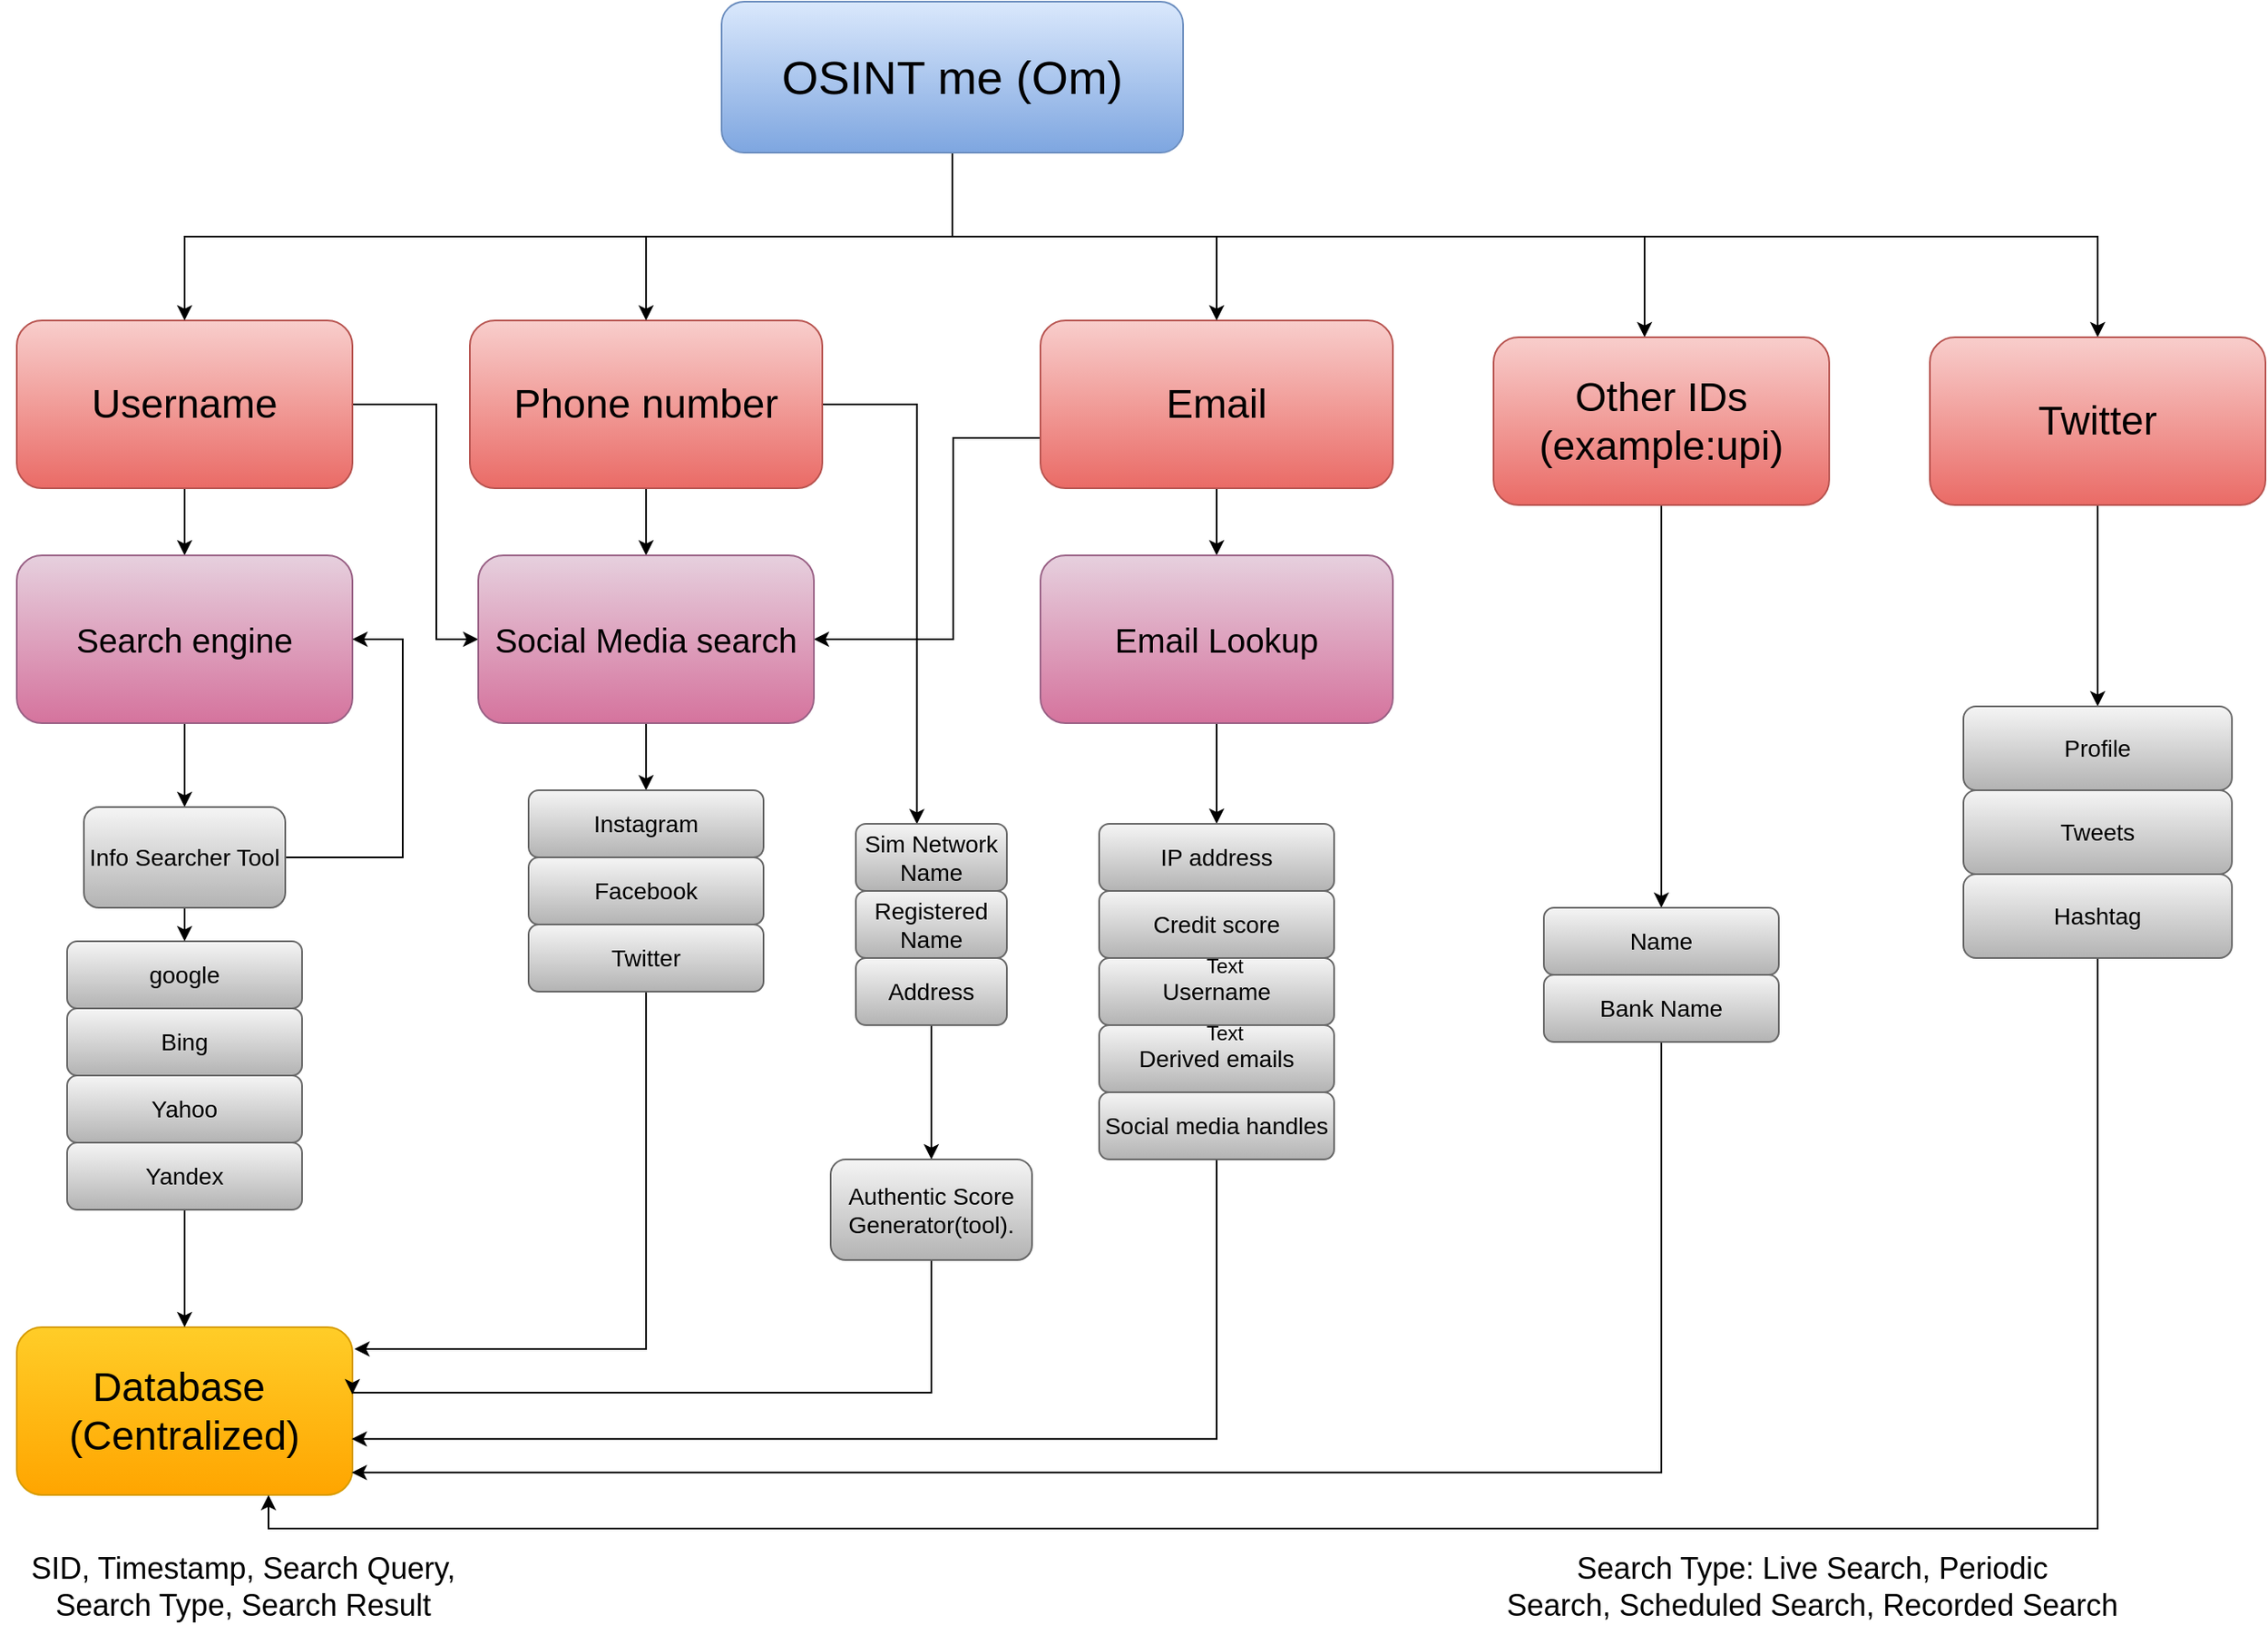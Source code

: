 <mxfile version="20.6.0" type="github">
  <diagram id="y32QRQLeE-h2w88of9bp" name="Page-1">
    <mxGraphModel dx="2333" dy="1981" grid="1" gridSize="10" guides="1" tooltips="1" connect="1" arrows="1" fold="1" page="1" pageScale="1" pageWidth="850" pageHeight="1100" math="0" shadow="0">
      <root>
        <mxCell id="0" />
        <mxCell id="1" parent="0" />
        <mxCell id="FPwjYm_Yo13kNJ0HPoff-21" style="edgeStyle=orthogonalEdgeStyle;rounded=0;orthogonalLoop=1;jettySize=auto;html=1;entryX=0.5;entryY=0;entryDx=0;entryDy=0;" parent="1" source="FPwjYm_Yo13kNJ0HPoff-1" target="FPwjYm_Yo13kNJ0HPoff-9" edge="1">
          <mxGeometry relative="1" as="geometry" />
        </mxCell>
        <mxCell id="RJ8ETu-vLiPewFTwWk4d-7" style="edgeStyle=orthogonalEdgeStyle;rounded=0;orthogonalLoop=1;jettySize=auto;html=1;entryX=0;entryY=0.5;entryDx=0;entryDy=0;" edge="1" parent="1" source="FPwjYm_Yo13kNJ0HPoff-1" target="FPwjYm_Yo13kNJ0HPoff-18">
          <mxGeometry relative="1" as="geometry">
            <Array as="points">
              <mxPoint x="60" y="110" />
              <mxPoint x="60" y="250" />
            </Array>
          </mxGeometry>
        </mxCell>
        <mxCell id="FPwjYm_Yo13kNJ0HPoff-1" value="&lt;font style=&quot;font-size: 24px;&quot;&gt;Username&lt;/font&gt;" style="rounded=1;whiteSpace=wrap;html=1;fillColor=#f8cecc;gradientColor=#ea6b66;strokeColor=#b85450;" parent="1" vertex="1">
          <mxGeometry x="-190" y="60" width="200" height="100" as="geometry" />
        </mxCell>
        <mxCell id="RJ8ETu-vLiPewFTwWk4d-17" style="edgeStyle=orthogonalEdgeStyle;rounded=0;orthogonalLoop=1;jettySize=auto;html=1;exitX=0.5;exitY=1;exitDx=0;exitDy=0;entryX=0.5;entryY=0;entryDx=0;entryDy=0;" edge="1" parent="1" source="FPwjYm_Yo13kNJ0HPoff-2" target="FPwjYm_Yo13kNJ0HPoff-18">
          <mxGeometry relative="1" as="geometry" />
        </mxCell>
        <mxCell id="RJ8ETu-vLiPewFTwWk4d-18" style="edgeStyle=orthogonalEdgeStyle;rounded=0;orthogonalLoop=1;jettySize=auto;html=1;entryX=0.404;entryY=0.005;entryDx=0;entryDy=0;entryPerimeter=0;" edge="1" parent="1" source="FPwjYm_Yo13kNJ0HPoff-2" target="FPwjYm_Yo13kNJ0HPoff-33">
          <mxGeometry relative="1" as="geometry" />
        </mxCell>
        <mxCell id="FPwjYm_Yo13kNJ0HPoff-2" value="&lt;font style=&quot;font-size: 24px;&quot;&gt;Phone number&lt;/font&gt;" style="rounded=1;whiteSpace=wrap;html=1;fillColor=#f8cecc;gradientColor=#ea6b66;strokeColor=#b85450;" parent="1" vertex="1">
          <mxGeometry x="80" y="60" width="210" height="100" as="geometry" />
        </mxCell>
        <mxCell id="RJ8ETu-vLiPewFTwWk4d-8" style="edgeStyle=orthogonalEdgeStyle;rounded=0;orthogonalLoop=1;jettySize=auto;html=1;entryX=1;entryY=0.5;entryDx=0;entryDy=0;" edge="1" parent="1" source="FPwjYm_Yo13kNJ0HPoff-4" target="FPwjYm_Yo13kNJ0HPoff-18">
          <mxGeometry relative="1" as="geometry">
            <Array as="points">
              <mxPoint x="368" y="130" />
              <mxPoint x="368" y="250" />
            </Array>
          </mxGeometry>
        </mxCell>
        <mxCell id="RJ8ETu-vLiPewFTwWk4d-9" style="edgeStyle=orthogonalEdgeStyle;rounded=0;orthogonalLoop=1;jettySize=auto;html=1;exitX=0.5;exitY=1;exitDx=0;exitDy=0;entryX=0.5;entryY=0;entryDx=0;entryDy=0;" edge="1" parent="1" source="FPwjYm_Yo13kNJ0HPoff-4" target="FPwjYm_Yo13kNJ0HPoff-58">
          <mxGeometry relative="1" as="geometry" />
        </mxCell>
        <mxCell id="FPwjYm_Yo13kNJ0HPoff-4" value="&lt;font style=&quot;font-size: 24px;&quot;&gt;Email&lt;/font&gt;" style="rounded=1;whiteSpace=wrap;html=1;fillColor=#f8cecc;gradientColor=#ea6b66;strokeColor=#b85450;" parent="1" vertex="1">
          <mxGeometry x="420" y="60" width="210" height="100" as="geometry" />
        </mxCell>
        <mxCell id="FPwjYm_Yo13kNJ0HPoff-6" value="&lt;font style=&quot;font-size: 24px;&quot;&gt;Database&amp;nbsp;&lt;br&gt;(Centralized)&lt;br&gt;&lt;/font&gt;" style="rounded=1;whiteSpace=wrap;html=1;fillColor=#ffcd28;gradientColor=#ffa500;strokeColor=#d79b00;" parent="1" vertex="1">
          <mxGeometry x="-190" y="660" width="200" height="100" as="geometry" />
        </mxCell>
        <mxCell id="RJ8ETu-vLiPewFTwWk4d-10" style="edgeStyle=orthogonalEdgeStyle;rounded=0;orthogonalLoop=1;jettySize=auto;html=1;entryX=0.5;entryY=0;entryDx=0;entryDy=0;" edge="1" parent="1" source="FPwjYm_Yo13kNJ0HPoff-9" target="FPwjYm_Yo13kNJ0HPoff-45">
          <mxGeometry relative="1" as="geometry" />
        </mxCell>
        <mxCell id="FPwjYm_Yo13kNJ0HPoff-9" value="&lt;font style=&quot;font-size: 20px;&quot;&gt;Search engine&lt;/font&gt;" style="rounded=1;whiteSpace=wrap;html=1;fillColor=#e6d0de;gradientColor=#d5739d;strokeColor=#996185;" parent="1" vertex="1">
          <mxGeometry x="-190" y="200" width="200" height="100" as="geometry" />
        </mxCell>
        <mxCell id="FPwjYm_Yo13kNJ0HPoff-11" value="google" style="rounded=1;whiteSpace=wrap;html=1;fillColor=#f5f5f5;gradientColor=#b3b3b3;strokeColor=#666666;fontSize=14;" parent="1" vertex="1">
          <mxGeometry x="-160" y="430" width="140" height="40" as="geometry" />
        </mxCell>
        <mxCell id="FPwjYm_Yo13kNJ0HPoff-14" value="Bing" style="rounded=1;whiteSpace=wrap;html=1;fillColor=#f5f5f5;gradientColor=#b3b3b3;strokeColor=#666666;fontSize=14;" parent="1" vertex="1">
          <mxGeometry x="-160" y="470" width="140" height="40" as="geometry" />
        </mxCell>
        <mxCell id="FPwjYm_Yo13kNJ0HPoff-15" value="Yahoo" style="rounded=1;whiteSpace=wrap;html=1;fillColor=#f5f5f5;gradientColor=#b3b3b3;strokeColor=#666666;fontSize=14;" parent="1" vertex="1">
          <mxGeometry x="-160" y="510" width="140" height="40" as="geometry" />
        </mxCell>
        <mxCell id="RJ8ETu-vLiPewFTwWk4d-27" style="edgeStyle=orthogonalEdgeStyle;rounded=0;orthogonalLoop=1;jettySize=auto;html=1;entryX=0.5;entryY=0;entryDx=0;entryDy=0;" edge="1" parent="1" source="FPwjYm_Yo13kNJ0HPoff-16" target="FPwjYm_Yo13kNJ0HPoff-6">
          <mxGeometry relative="1" as="geometry" />
        </mxCell>
        <mxCell id="FPwjYm_Yo13kNJ0HPoff-16" value="Yandex" style="rounded=1;whiteSpace=wrap;html=1;fillColor=#f5f5f5;gradientColor=#b3b3b3;strokeColor=#666666;fontSize=14;" parent="1" vertex="1">
          <mxGeometry x="-160" y="550" width="140" height="40" as="geometry" />
        </mxCell>
        <mxCell id="RJ8ETu-vLiPewFTwWk4d-16" style="edgeStyle=orthogonalEdgeStyle;rounded=0;orthogonalLoop=1;jettySize=auto;html=1;exitX=0.5;exitY=1;exitDx=0;exitDy=0;entryX=0.5;entryY=0;entryDx=0;entryDy=0;" edge="1" parent="1" source="FPwjYm_Yo13kNJ0HPoff-18" target="FPwjYm_Yo13kNJ0HPoff-20">
          <mxGeometry relative="1" as="geometry" />
        </mxCell>
        <mxCell id="FPwjYm_Yo13kNJ0HPoff-18" value="&lt;font style=&quot;font-size: 20px;&quot;&gt;Social Media search&lt;/font&gt;" style="rounded=1;whiteSpace=wrap;html=1;fillColor=#e6d0de;gradientColor=#d5739d;strokeColor=#996185;" parent="1" vertex="1">
          <mxGeometry x="85" y="200" width="200" height="100" as="geometry" />
        </mxCell>
        <mxCell id="FPwjYm_Yo13kNJ0HPoff-20" value="Instagram" style="rounded=1;whiteSpace=wrap;html=1;fillColor=#f5f5f5;gradientColor=#b3b3b3;strokeColor=#666666;fontSize=14;" parent="1" vertex="1">
          <mxGeometry x="115" y="340" width="140" height="40" as="geometry" />
        </mxCell>
        <mxCell id="FPwjYm_Yo13kNJ0HPoff-23" value="Facebook" style="rounded=1;whiteSpace=wrap;html=1;fillColor=#f5f5f5;gradientColor=#b3b3b3;strokeColor=#666666;fontSize=14;" parent="1" vertex="1">
          <mxGeometry x="115" y="380" width="140" height="40" as="geometry" />
        </mxCell>
        <mxCell id="RJ8ETu-vLiPewFTwWk4d-34" style="edgeStyle=orthogonalEdgeStyle;rounded=0;orthogonalLoop=1;jettySize=auto;html=1;exitX=0.5;exitY=1;exitDx=0;exitDy=0;entryX=1.006;entryY=0.13;entryDx=0;entryDy=0;entryPerimeter=0;" edge="1" parent="1" source="FPwjYm_Yo13kNJ0HPoff-24" target="FPwjYm_Yo13kNJ0HPoff-6">
          <mxGeometry relative="1" as="geometry">
            <Array as="points">
              <mxPoint x="185" y="673" />
            </Array>
          </mxGeometry>
        </mxCell>
        <mxCell id="FPwjYm_Yo13kNJ0HPoff-24" value="Twitter" style="rounded=1;whiteSpace=wrap;html=1;fillColor=#f5f5f5;gradientColor=#b3b3b3;strokeColor=#666666;fontSize=14;" parent="1" vertex="1">
          <mxGeometry x="115" y="420" width="140" height="40" as="geometry" />
        </mxCell>
        <mxCell id="FPwjYm_Yo13kNJ0HPoff-33" value="Sim Network Name" style="rounded=1;whiteSpace=wrap;html=1;fillColor=#f5f5f5;gradientColor=#b3b3b3;strokeColor=#666666;fontSize=14;" parent="1" vertex="1">
          <mxGeometry x="310" y="360" width="90" height="40" as="geometry" />
        </mxCell>
        <mxCell id="FPwjYm_Yo13kNJ0HPoff-34" value="Registered Name" style="rounded=1;whiteSpace=wrap;html=1;fillColor=#f5f5f5;gradientColor=#b3b3b3;strokeColor=#666666;fontSize=14;" parent="1" vertex="1">
          <mxGeometry x="310" y="400" width="90" height="40" as="geometry" />
        </mxCell>
        <mxCell id="RJ8ETu-vLiPewFTwWk4d-19" style="edgeStyle=orthogonalEdgeStyle;rounded=0;orthogonalLoop=1;jettySize=auto;html=1;exitX=0.5;exitY=1;exitDx=0;exitDy=0;entryX=0.5;entryY=0;entryDx=0;entryDy=0;" edge="1" parent="1" source="FPwjYm_Yo13kNJ0HPoff-35" target="FPwjYm_Yo13kNJ0HPoff-53">
          <mxGeometry relative="1" as="geometry" />
        </mxCell>
        <mxCell id="FPwjYm_Yo13kNJ0HPoff-35" value="Address" style="rounded=1;whiteSpace=wrap;html=1;fillColor=#f5f5f5;gradientColor=#b3b3b3;strokeColor=#666666;fontSize=14;" parent="1" vertex="1">
          <mxGeometry x="310" y="440" width="90" height="40" as="geometry" />
        </mxCell>
        <mxCell id="RJ8ETu-vLiPewFTwWk4d-13" style="edgeStyle=orthogonalEdgeStyle;rounded=0;orthogonalLoop=1;jettySize=auto;html=1;exitX=1;exitY=0.5;exitDx=0;exitDy=0;entryX=1;entryY=0.5;entryDx=0;entryDy=0;" edge="1" parent="1" source="FPwjYm_Yo13kNJ0HPoff-45" target="FPwjYm_Yo13kNJ0HPoff-9">
          <mxGeometry relative="1" as="geometry">
            <Array as="points">
              <mxPoint x="40" y="380" />
              <mxPoint x="40" y="250" />
            </Array>
          </mxGeometry>
        </mxCell>
        <mxCell id="RJ8ETu-vLiPewFTwWk4d-15" style="edgeStyle=orthogonalEdgeStyle;rounded=0;orthogonalLoop=1;jettySize=auto;html=1;exitX=0.5;exitY=1;exitDx=0;exitDy=0;entryX=0.5;entryY=0;entryDx=0;entryDy=0;" edge="1" parent="1" source="FPwjYm_Yo13kNJ0HPoff-45" target="FPwjYm_Yo13kNJ0HPoff-11">
          <mxGeometry relative="1" as="geometry" />
        </mxCell>
        <mxCell id="FPwjYm_Yo13kNJ0HPoff-45" value="Info Searcher Tool" style="rounded=1;whiteSpace=wrap;html=1;fillColor=#f5f5f5;gradientColor=#b3b3b3;strokeColor=#666666;fontSize=14;" parent="1" vertex="1">
          <mxGeometry x="-150" y="350" width="120" height="60" as="geometry" />
        </mxCell>
        <mxCell id="RJ8ETu-vLiPewFTwWk4d-36" style="edgeStyle=orthogonalEdgeStyle;rounded=0;orthogonalLoop=1;jettySize=auto;html=1;exitX=0.5;exitY=1;exitDx=0;exitDy=0;" edge="1" parent="1" source="FPwjYm_Yo13kNJ0HPoff-53">
          <mxGeometry relative="1" as="geometry">
            <mxPoint x="10" y="700" as="targetPoint" />
            <Array as="points">
              <mxPoint x="355" y="699" />
            </Array>
          </mxGeometry>
        </mxCell>
        <mxCell id="FPwjYm_Yo13kNJ0HPoff-53" value="Authentic Score Generator(tool)." style="rounded=1;whiteSpace=wrap;html=1;fillColor=#f5f5f5;gradientColor=#b3b3b3;strokeColor=#666666;fontSize=14;" parent="1" vertex="1">
          <mxGeometry x="295" y="560" width="120" height="60" as="geometry" />
        </mxCell>
        <mxCell id="RJ8ETu-vLiPewFTwWk4d-26" style="edgeStyle=orthogonalEdgeStyle;rounded=0;orthogonalLoop=1;jettySize=auto;html=1;exitX=0.5;exitY=1;exitDx=0;exitDy=0;entryX=0.5;entryY=0;entryDx=0;entryDy=0;" edge="1" parent="1" source="FPwjYm_Yo13kNJ0HPoff-58" target="FPwjYm_Yo13kNJ0HPoff-62">
          <mxGeometry relative="1" as="geometry" />
        </mxCell>
        <mxCell id="FPwjYm_Yo13kNJ0HPoff-58" value="&lt;font style=&quot;font-size: 20px;&quot;&gt;Email Lookup&lt;/font&gt;" style="rounded=1;whiteSpace=wrap;html=1;fillColor=#e6d0de;gradientColor=#d5739d;strokeColor=#996185;" parent="1" vertex="1">
          <mxGeometry x="420" y="200" width="210" height="100" as="geometry" />
        </mxCell>
        <mxCell id="FPwjYm_Yo13kNJ0HPoff-62" value="IP address" style="rounded=1;whiteSpace=wrap;html=1;fillColor=#f5f5f5;gradientColor=#b3b3b3;strokeColor=#666666;fontSize=14;" parent="1" vertex="1">
          <mxGeometry x="455" y="360" width="140" height="40" as="geometry" />
        </mxCell>
        <mxCell id="FPwjYm_Yo13kNJ0HPoff-64" value="Credit score" style="rounded=1;whiteSpace=wrap;html=1;fillColor=#f5f5f5;gradientColor=#b3b3b3;strokeColor=#666666;fontSize=14;" parent="1" vertex="1">
          <mxGeometry x="455" y="400" width="140" height="40" as="geometry" />
        </mxCell>
        <mxCell id="FPwjYm_Yo13kNJ0HPoff-65" value="Username" style="rounded=1;whiteSpace=wrap;html=1;fillColor=#f5f5f5;gradientColor=#b3b3b3;strokeColor=#666666;fontSize=14;" parent="1" vertex="1">
          <mxGeometry x="455" y="440" width="140" height="40" as="geometry" />
        </mxCell>
        <mxCell id="FPwjYm_Yo13kNJ0HPoff-66" value="Derived emails" style="rounded=1;whiteSpace=wrap;html=1;fillColor=#f5f5f5;gradientColor=#b3b3b3;strokeColor=#666666;fontSize=14;" parent="1" vertex="1">
          <mxGeometry x="455" y="480" width="140" height="40" as="geometry" />
        </mxCell>
        <mxCell id="RJ8ETu-vLiPewFTwWk4d-38" style="edgeStyle=orthogonalEdgeStyle;rounded=0;orthogonalLoop=1;jettySize=auto;html=1;entryX=0.998;entryY=0.666;entryDx=0;entryDy=0;entryPerimeter=0;" edge="1" parent="1" source="FPwjYm_Yo13kNJ0HPoff-67" target="FPwjYm_Yo13kNJ0HPoff-6">
          <mxGeometry relative="1" as="geometry">
            <Array as="points">
              <mxPoint x="525" y="727" />
            </Array>
          </mxGeometry>
        </mxCell>
        <mxCell id="FPwjYm_Yo13kNJ0HPoff-67" value="Social media handles" style="rounded=1;whiteSpace=wrap;html=1;fontSize=14;fillColor=#f5f5f5;gradientColor=#b3b3b3;strokeColor=#666666;" parent="1" vertex="1">
          <mxGeometry x="455" y="520" width="140" height="40" as="geometry" />
        </mxCell>
        <mxCell id="RJ8ETu-vLiPewFTwWk4d-3" style="edgeStyle=orthogonalEdgeStyle;rounded=0;orthogonalLoop=1;jettySize=auto;html=1;entryX=0.5;entryY=0;entryDx=0;entryDy=0;" edge="1" parent="1" source="FPwjYm_Yo13kNJ0HPoff-72" target="FPwjYm_Yo13kNJ0HPoff-2">
          <mxGeometry relative="1" as="geometry" />
        </mxCell>
        <mxCell id="RJ8ETu-vLiPewFTwWk4d-4" style="edgeStyle=orthogonalEdgeStyle;rounded=0;orthogonalLoop=1;jettySize=auto;html=1;entryX=0.5;entryY=0;entryDx=0;entryDy=0;" edge="1" parent="1" source="FPwjYm_Yo13kNJ0HPoff-72" target="FPwjYm_Yo13kNJ0HPoff-4">
          <mxGeometry relative="1" as="geometry" />
        </mxCell>
        <mxCell id="RJ8ETu-vLiPewFTwWk4d-5" style="edgeStyle=orthogonalEdgeStyle;rounded=0;orthogonalLoop=1;jettySize=auto;html=1;" edge="1" parent="1" source="FPwjYm_Yo13kNJ0HPoff-72" target="RJ8ETu-vLiPewFTwWk4d-1">
          <mxGeometry relative="1" as="geometry">
            <Array as="points">
              <mxPoint x="368" y="10" />
              <mxPoint x="780" y="10" />
            </Array>
          </mxGeometry>
        </mxCell>
        <mxCell id="RJ8ETu-vLiPewFTwWk4d-6" style="edgeStyle=orthogonalEdgeStyle;rounded=0;orthogonalLoop=1;jettySize=auto;html=1;entryX=0.5;entryY=0;entryDx=0;entryDy=0;" edge="1" parent="1" source="FPwjYm_Yo13kNJ0HPoff-72" target="FPwjYm_Yo13kNJ0HPoff-1">
          <mxGeometry relative="1" as="geometry">
            <Array as="points">
              <mxPoint x="368" y="10" />
              <mxPoint x="-90" y="10" />
            </Array>
          </mxGeometry>
        </mxCell>
        <mxCell id="RJ8ETu-vLiPewFTwWk4d-49" style="edgeStyle=orthogonalEdgeStyle;rounded=0;orthogonalLoop=1;jettySize=auto;html=1;exitX=0.5;exitY=1;exitDx=0;exitDy=0;" edge="1" parent="1" source="FPwjYm_Yo13kNJ0HPoff-72" target="RJ8ETu-vLiPewFTwWk4d-40">
          <mxGeometry relative="1" as="geometry">
            <Array as="points">
              <mxPoint x="368" y="10" />
              <mxPoint x="1050" y="10" />
            </Array>
          </mxGeometry>
        </mxCell>
        <mxCell id="FPwjYm_Yo13kNJ0HPoff-72" value="&lt;font style=&quot;font-size: 28px;&quot;&gt;OSINT me (Om)&lt;/font&gt;" style="rounded=1;whiteSpace=wrap;html=1;fillColor=#dae8fc;gradientColor=#7ea6e0;strokeColor=#6c8ebf;" parent="1" vertex="1">
          <mxGeometry x="230" y="-130" width="275" height="90" as="geometry" />
        </mxCell>
        <mxCell id="RJ8ETu-vLiPewFTwWk4d-24" style="edgeStyle=orthogonalEdgeStyle;rounded=0;orthogonalLoop=1;jettySize=auto;html=1;" edge="1" parent="1" source="RJ8ETu-vLiPewFTwWk4d-1" target="RJ8ETu-vLiPewFTwWk4d-22">
          <mxGeometry relative="1" as="geometry" />
        </mxCell>
        <mxCell id="RJ8ETu-vLiPewFTwWk4d-1" value="&lt;span style=&quot;font-size: 24px;&quot;&gt;Other IDs&lt;br&gt;(example:upi)&lt;br&gt;&lt;/span&gt;" style="rounded=1;whiteSpace=wrap;html=1;fillColor=#f8cecc;gradientColor=#ea6b66;strokeColor=#b85450;" vertex="1" parent="1">
          <mxGeometry x="690" y="70" width="200" height="100" as="geometry" />
        </mxCell>
        <mxCell id="RJ8ETu-vLiPewFTwWk4d-22" value="Name" style="rounded=1;whiteSpace=wrap;html=1;fillColor=#f5f5f5;gradientColor=#b3b3b3;strokeColor=#666666;fontSize=14;" vertex="1" parent="1">
          <mxGeometry x="720" y="410" width="140" height="40" as="geometry" />
        </mxCell>
        <mxCell id="RJ8ETu-vLiPewFTwWk4d-39" style="edgeStyle=orthogonalEdgeStyle;rounded=0;orthogonalLoop=1;jettySize=auto;html=1;exitX=0.5;exitY=1;exitDx=0;exitDy=0;entryX=0.998;entryY=0.866;entryDx=0;entryDy=0;entryPerimeter=0;" edge="1" parent="1" source="RJ8ETu-vLiPewFTwWk4d-23" target="FPwjYm_Yo13kNJ0HPoff-6">
          <mxGeometry relative="1" as="geometry" />
        </mxCell>
        <mxCell id="RJ8ETu-vLiPewFTwWk4d-23" value="Bank Name" style="rounded=1;whiteSpace=wrap;html=1;fillColor=#f5f5f5;gradientColor=#b3b3b3;strokeColor=#666666;fontSize=14;" vertex="1" parent="1">
          <mxGeometry x="720" y="450" width="140" height="40" as="geometry" />
        </mxCell>
        <mxCell id="RJ8ETu-vLiPewFTwWk4d-25" style="edgeStyle=orthogonalEdgeStyle;rounded=0;orthogonalLoop=1;jettySize=auto;html=1;exitX=0.5;exitY=1;exitDx=0;exitDy=0;" edge="1" parent="1" source="FPwjYm_Yo13kNJ0HPoff-24" target="FPwjYm_Yo13kNJ0HPoff-24">
          <mxGeometry relative="1" as="geometry" />
        </mxCell>
        <mxCell id="RJ8ETu-vLiPewFTwWk4d-47" style="edgeStyle=orthogonalEdgeStyle;rounded=0;orthogonalLoop=1;jettySize=auto;html=1;exitX=0.5;exitY=1;exitDx=0;exitDy=0;entryX=0.5;entryY=0;entryDx=0;entryDy=0;" edge="1" parent="1" source="RJ8ETu-vLiPewFTwWk4d-40" target="RJ8ETu-vLiPewFTwWk4d-44">
          <mxGeometry relative="1" as="geometry" />
        </mxCell>
        <mxCell id="RJ8ETu-vLiPewFTwWk4d-40" value="&lt;span style=&quot;font-size: 24px;&quot;&gt;Twitter&lt;br&gt;&lt;/span&gt;" style="rounded=1;whiteSpace=wrap;html=1;fillColor=#f8cecc;gradientColor=#ea6b66;strokeColor=#b85450;" vertex="1" parent="1">
          <mxGeometry x="950" y="70" width="200" height="100" as="geometry" />
        </mxCell>
        <mxCell id="RJ8ETu-vLiPewFTwWk4d-44" value="Profile&lt;span style=&quot;color: rgba(0, 0, 0, 0); font-family: monospace; font-size: 0px; text-align: start;&quot;&gt;%3CmxGraphModel%3E%3Croot%3E%3CmxCell%20id%3D%220%22%2F%3E%3CmxCell%20id%3D%221%22%20parent%3D%220%22%2F%3E%3CmxCell%20id%3D%222%22%20value%3D%22Bank%20Name%22%20style%3D%22rounded%3D1%3BwhiteSpace%3Dwrap%3Bhtml%3D1%3BfillColor%3D%23f5f5f5%3BgradientColor%3D%23b3b3b3%3BstrokeColor%3D%23666666%3BfontSize%3D14%3B%22%20vertex%3D%221%22%20parent%3D%221%22%3E%3CmxGeometry%20x%3D%22720%22%20y%3D%22450%22%20width%3D%22140%22%20height%3D%2240%22%20as%3D%22geometry%22%2F%3E%3C%2FmxCell%3E%3C%2Froot%3E%3C%2FmxGraphModel%3E&lt;/span&gt;" style="rounded=1;whiteSpace=wrap;html=1;fillColor=#f5f5f5;gradientColor=#b3b3b3;strokeColor=#666666;fontSize=14;" vertex="1" parent="1">
          <mxGeometry x="970" y="290" width="160" height="50" as="geometry" />
        </mxCell>
        <mxCell id="RJ8ETu-vLiPewFTwWk4d-45" value="Tweets" style="rounded=1;whiteSpace=wrap;html=1;fillColor=#f5f5f5;gradientColor=#b3b3b3;strokeColor=#666666;fontSize=14;" vertex="1" parent="1">
          <mxGeometry x="970" y="340" width="160" height="50" as="geometry" />
        </mxCell>
        <mxCell id="RJ8ETu-vLiPewFTwWk4d-48" style="edgeStyle=orthogonalEdgeStyle;rounded=0;orthogonalLoop=1;jettySize=auto;html=1;exitX=0.5;exitY=1;exitDx=0;exitDy=0;entryX=0.75;entryY=1;entryDx=0;entryDy=0;" edge="1" parent="1" source="RJ8ETu-vLiPewFTwWk4d-46" target="FPwjYm_Yo13kNJ0HPoff-6">
          <mxGeometry relative="1" as="geometry" />
        </mxCell>
        <mxCell id="RJ8ETu-vLiPewFTwWk4d-46" value="Hashtag" style="rounded=1;whiteSpace=wrap;html=1;fillColor=#f5f5f5;gradientColor=#b3b3b3;strokeColor=#666666;fontSize=14;" vertex="1" parent="1">
          <mxGeometry x="970" y="390" width="160" height="50" as="geometry" />
        </mxCell>
        <mxCell id="RJ8ETu-vLiPewFTwWk4d-50" value="Text" style="text;html=1;strokeColor=none;fillColor=none;align=center;verticalAlign=middle;whiteSpace=wrap;rounded=0;" vertex="1" parent="1">
          <mxGeometry x="500" y="470" width="60" height="30" as="geometry" />
        </mxCell>
        <mxCell id="RJ8ETu-vLiPewFTwWk4d-51" value="&lt;span style=&quot;font-size: 18px;&quot;&gt;SID, Timestamp, Search Query,&lt;/span&gt;&lt;br style=&quot;font-size: 18px;&quot;&gt;&lt;span style=&quot;font-size: 18px;&quot;&gt;Search Type, Search Result&lt;/span&gt;" style="text;html=1;strokeColor=none;fillColor=none;align=center;verticalAlign=middle;whiteSpace=wrap;rounded=0;" vertex="1" parent="1">
          <mxGeometry x="-200" y="800" width="290" height="30" as="geometry" />
        </mxCell>
        <mxCell id="RJ8ETu-vLiPewFTwWk4d-52" value="Text" style="text;html=1;strokeColor=none;fillColor=none;align=center;verticalAlign=middle;whiteSpace=wrap;rounded=0;" vertex="1" parent="1">
          <mxGeometry x="500" y="430" width="60" height="30" as="geometry" />
        </mxCell>
        <mxCell id="RJ8ETu-vLiPewFTwWk4d-53" value="&lt;span style=&quot;font-size: 18px;&quot;&gt;Search Type: Live Search, Periodic Search,&amp;nbsp;Scheduled Search, Recorded Search&lt;/span&gt;" style="text;html=1;strokeColor=none;fillColor=none;align=center;verticalAlign=middle;whiteSpace=wrap;rounded=0;" vertex="1" parent="1">
          <mxGeometry x="690" y="800" width="380" height="30" as="geometry" />
        </mxCell>
      </root>
    </mxGraphModel>
  </diagram>
</mxfile>
